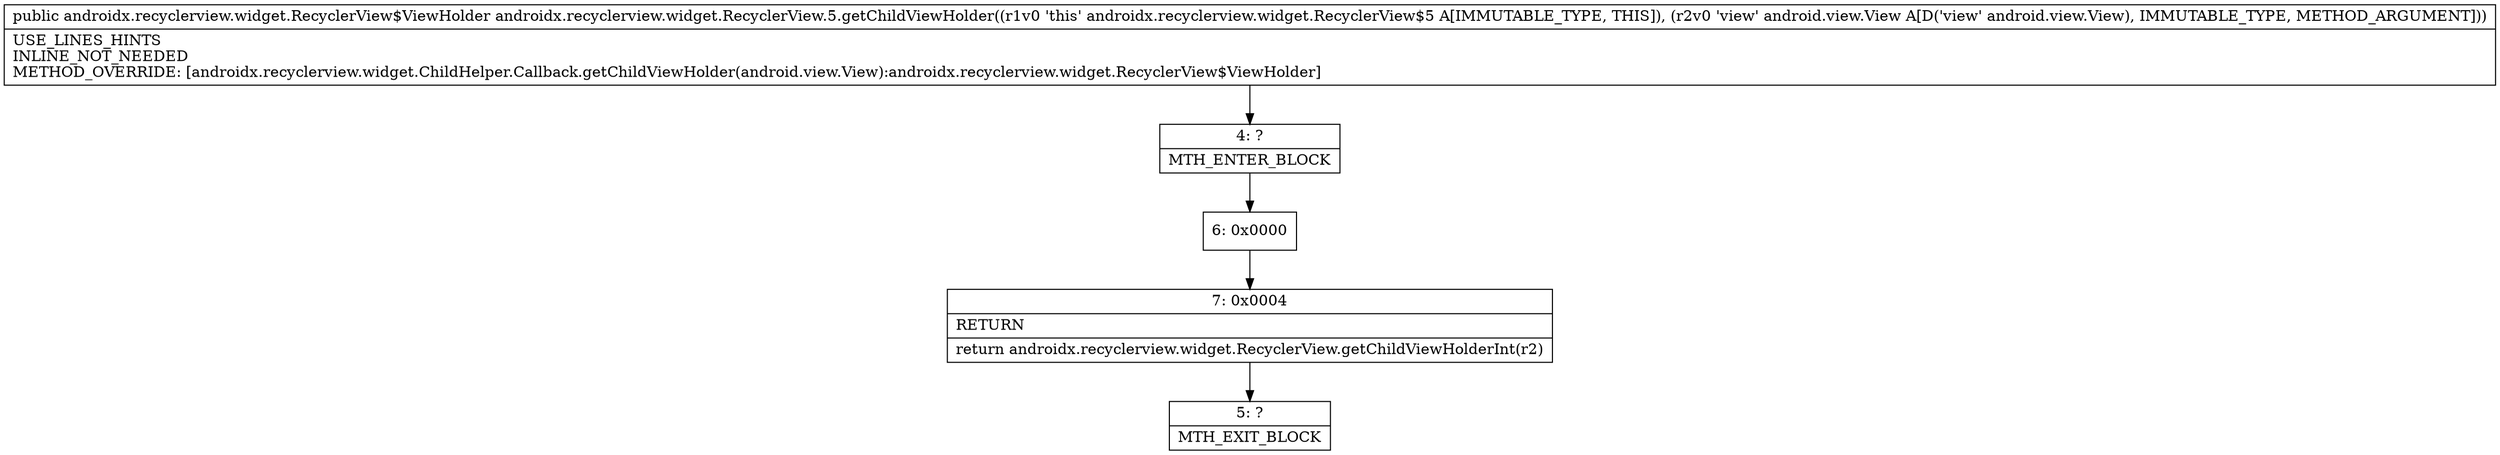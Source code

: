 digraph "CFG forandroidx.recyclerview.widget.RecyclerView.5.getChildViewHolder(Landroid\/view\/View;)Landroidx\/recyclerview\/widget\/RecyclerView$ViewHolder;" {
Node_4 [shape=record,label="{4\:\ ?|MTH_ENTER_BLOCK\l}"];
Node_6 [shape=record,label="{6\:\ 0x0000}"];
Node_7 [shape=record,label="{7\:\ 0x0004|RETURN\l|return androidx.recyclerview.widget.RecyclerView.getChildViewHolderInt(r2)\l}"];
Node_5 [shape=record,label="{5\:\ ?|MTH_EXIT_BLOCK\l}"];
MethodNode[shape=record,label="{public androidx.recyclerview.widget.RecyclerView$ViewHolder androidx.recyclerview.widget.RecyclerView.5.getChildViewHolder((r1v0 'this' androidx.recyclerview.widget.RecyclerView$5 A[IMMUTABLE_TYPE, THIS]), (r2v0 'view' android.view.View A[D('view' android.view.View), IMMUTABLE_TYPE, METHOD_ARGUMENT]))  | USE_LINES_HINTS\lINLINE_NOT_NEEDED\lMETHOD_OVERRIDE: [androidx.recyclerview.widget.ChildHelper.Callback.getChildViewHolder(android.view.View):androidx.recyclerview.widget.RecyclerView$ViewHolder]\l}"];
MethodNode -> Node_4;Node_4 -> Node_6;
Node_6 -> Node_7;
Node_7 -> Node_5;
}

